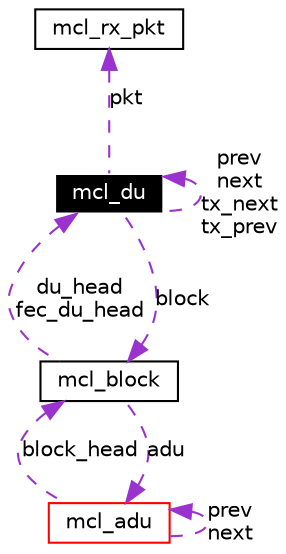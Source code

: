 digraph G
{
  edge [fontname="Helvetica",fontsize=10,labelfontname="Helvetica",labelfontsize=10];
  node [fontname="Helvetica",fontsize=10,shape=record];
  Node58 [label="mcl_du",height=0.2,width=0.4,color="white", fillcolor="black", style="filled" fontcolor="white"];
  Node59 -> Node58 [dir=back,color="darkorchid3",fontsize=10,style="dashed",label="pkt",fontname="Helvetica"];
  Node59 [label="mcl_rx_pkt",height=0.2,width=0.4,color="black",URL="$classmcl__rx__pkt.html"];
  Node58 -> Node58 [dir=back,color="darkorchid3",fontsize=10,style="dashed",label="prev\nnext\ntx_next\ntx_prev",fontname="Helvetica"];
  Node60 -> Node58 [dir=back,color="darkorchid3",fontsize=10,style="dashed",label="block",fontname="Helvetica"];
  Node60 [label="mcl_block",height=0.2,width=0.4,color="black",URL="$classmcl__block.html"];
  Node61 -> Node60 [dir=back,color="darkorchid3",fontsize=10,style="dashed",label="adu",fontname="Helvetica"];
  Node61 [label="mcl_adu",height=0.2,width=0.4,color="red",URL="$classmcl__adu.html"];
  Node61 -> Node61 [dir=back,color="darkorchid3",fontsize=10,style="dashed",label="prev\nnext",fontname="Helvetica"];
  Node60 -> Node61 [dir=back,color="darkorchid3",fontsize=10,style="dashed",label="block_head",fontname="Helvetica"];
  Node58 -> Node60 [dir=back,color="darkorchid3",fontsize=10,style="dashed",label="du_head\nfec_du_head",fontname="Helvetica"];
}
